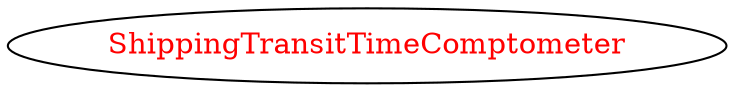 digraph dependencyGraph {
 concentrate=true;
 ranksep="2.0";
 rankdir="LR"; 
 splines="ortho";
"ShippingTransitTimeComptometer" [fontcolor="red"];
}